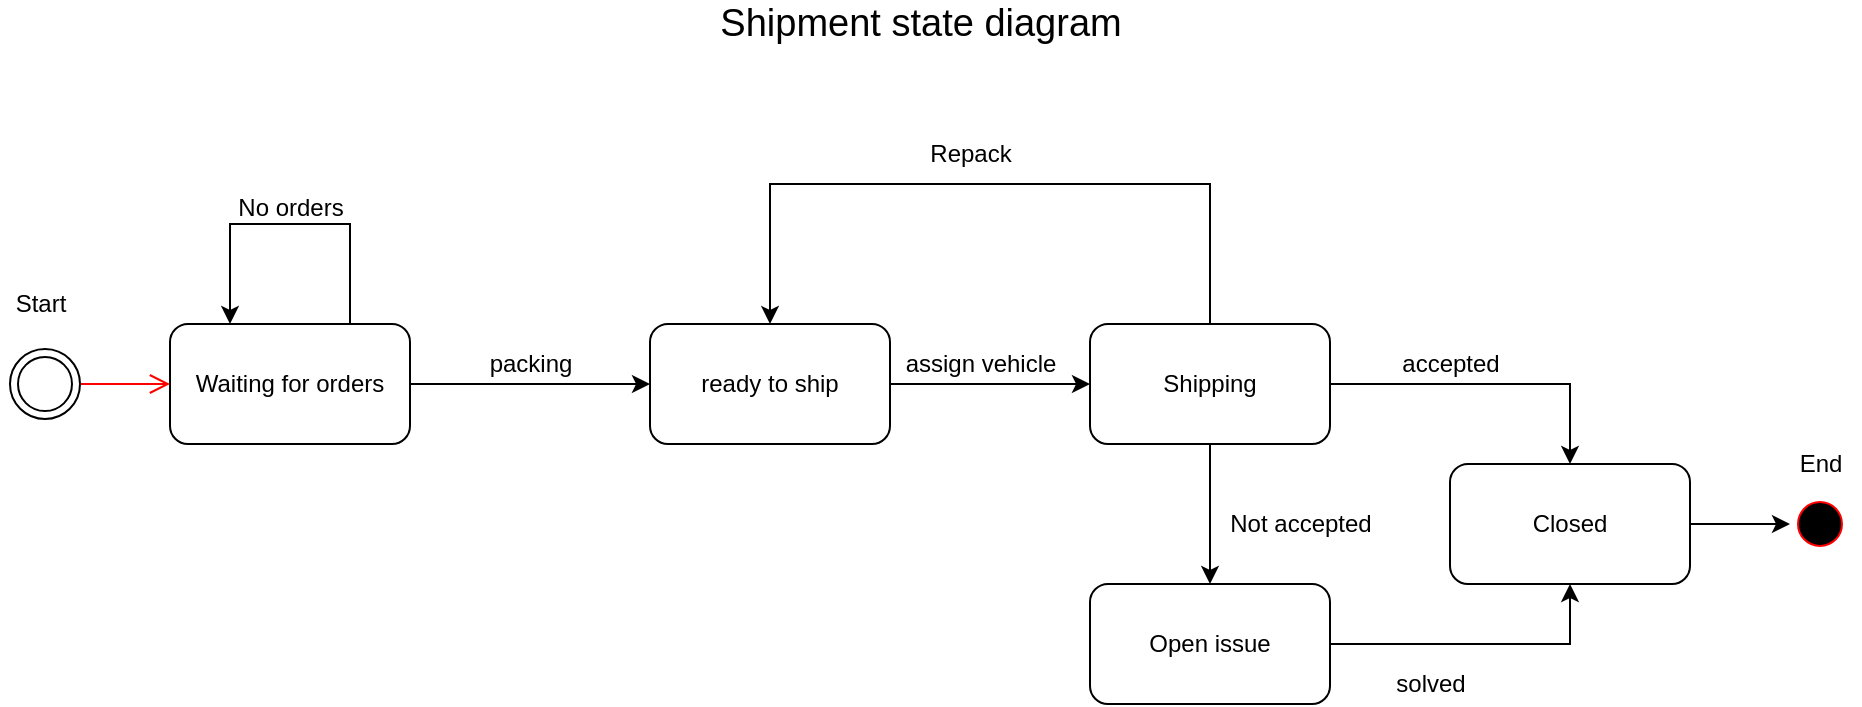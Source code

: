 <mxfile version="16.2.2" type="device" pages="2"><diagram id="r1tqpRAMO1MWTwsfx_75" name="Page-1"><mxGraphModel dx="1422" dy="856" grid="1" gridSize="10" guides="1" tooltips="1" connect="1" arrows="1" fold="1" page="1" pageScale="1" pageWidth="1169" pageHeight="827" math="0" shadow="0"><root><mxCell id="0"/><mxCell id="1" parent="0"/><mxCell id="V92WkHvGeTTdjUgQlAae-4" value="" style="edgeStyle=orthogonalEdgeStyle;html=1;verticalAlign=bottom;endArrow=open;endSize=8;strokeColor=#ff0000;rounded=0;exitX=1;exitY=0.5;exitDx=0;exitDy=0;entryX=0;entryY=0.5;entryDx=0;entryDy=0;" edge="1" source="V92WkHvGeTTdjUgQlAae-40" parent="1" target="V92WkHvGeTTdjUgQlAae-6"><mxGeometry relative="1" as="geometry"><mxPoint x="165" y="264" as="targetPoint"/><mxPoint x="65" y="269" as="sourcePoint"/></mxGeometry></mxCell><mxCell id="V92WkHvGeTTdjUgQlAae-5" value="Start" style="text;html=1;align=center;verticalAlign=middle;resizable=0;points=[];autosize=1;strokeColor=none;fillColor=none;" vertex="1" parent="1"><mxGeometry x="80" y="220" width="40" height="20" as="geometry"/></mxCell><mxCell id="V92WkHvGeTTdjUgQlAae-6" value="Waiting for orders" style="rounded=1;whiteSpace=wrap;html=1;" vertex="1" parent="1"><mxGeometry x="165" y="240" width="120" height="60" as="geometry"/></mxCell><mxCell id="V92WkHvGeTTdjUgQlAae-15" style="edgeStyle=orthogonalEdgeStyle;rounded=0;orthogonalLoop=1;jettySize=auto;html=1;exitX=1;exitY=0.5;exitDx=0;exitDy=0;entryX=0;entryY=0.5;entryDx=0;entryDy=0;fontSize=12;" edge="1" parent="1" source="V92WkHvGeTTdjUgQlAae-7" target="V92WkHvGeTTdjUgQlAae-13"><mxGeometry relative="1" as="geometry"/></mxCell><mxCell id="V92WkHvGeTTdjUgQlAae-7" value="ready to ship" style="rounded=1;whiteSpace=wrap;html=1;" vertex="1" parent="1"><mxGeometry x="405" y="240" width="120" height="60" as="geometry"/></mxCell><mxCell id="V92WkHvGeTTdjUgQlAae-8" value="" style="endArrow=classic;html=1;rounded=0;exitX=1;exitY=0.5;exitDx=0;exitDy=0;entryX=0;entryY=0.5;entryDx=0;entryDy=0;" edge="1" parent="1" source="V92WkHvGeTTdjUgQlAae-6" target="V92WkHvGeTTdjUgQlAae-7"><mxGeometry width="50" height="50" relative="1" as="geometry"><mxPoint x="395" y="350" as="sourcePoint"/><mxPoint x="445" y="300" as="targetPoint"/></mxGeometry></mxCell><mxCell id="V92WkHvGeTTdjUgQlAae-9" value="packing" style="text;html=1;align=center;verticalAlign=middle;resizable=0;points=[];autosize=1;strokeColor=none;fillColor=none;" vertex="1" parent="1"><mxGeometry x="315" y="250" width="60" height="20" as="geometry"/></mxCell><mxCell id="V92WkHvGeTTdjUgQlAae-10" value="" style="endArrow=classic;html=1;rounded=0;exitX=0.75;exitY=0;exitDx=0;exitDy=0;entryX=0.25;entryY=0;entryDx=0;entryDy=0;" edge="1" parent="1" source="V92WkHvGeTTdjUgQlAae-6" target="V92WkHvGeTTdjUgQlAae-6"><mxGeometry width="50" height="50" relative="1" as="geometry"><mxPoint x="275" y="200" as="sourcePoint"/><mxPoint x="215" y="190" as="targetPoint"/><Array as="points"><mxPoint x="255" y="190"/><mxPoint x="245" y="190"/><mxPoint x="195" y="190"/></Array></mxGeometry></mxCell><mxCell id="V92WkHvGeTTdjUgQlAae-11" value="&lt;font style=&quot;font-size: 19px&quot;&gt;Shipment state diagram&lt;/font&gt;" style="text;html=1;align=center;verticalAlign=middle;resizable=0;points=[];autosize=1;strokeColor=none;fillColor=none;" vertex="1" parent="1"><mxGeometry x="430" y="80" width="220" height="20" as="geometry"/></mxCell><mxCell id="V92WkHvGeTTdjUgQlAae-12" value="&lt;font style=&quot;font-size: 12px&quot;&gt;No orders&lt;/font&gt;" style="text;html=1;align=center;verticalAlign=middle;resizable=0;points=[];autosize=1;strokeColor=none;fillColor=none;fontSize=19;" vertex="1" parent="1"><mxGeometry x="190" y="165" width="70" height="30" as="geometry"/></mxCell><mxCell id="V92WkHvGeTTdjUgQlAae-26" style="edgeStyle=orthogonalEdgeStyle;rounded=0;orthogonalLoop=1;jettySize=auto;html=1;exitX=1;exitY=0.5;exitDx=0;exitDy=0;entryX=0.5;entryY=0;entryDx=0;entryDy=0;fontSize=12;" edge="1" parent="1" source="V92WkHvGeTTdjUgQlAae-13" target="V92WkHvGeTTdjUgQlAae-47"><mxGeometry relative="1" as="geometry"><mxPoint x="835" y="270" as="targetPoint"/></mxGeometry></mxCell><mxCell id="V92WkHvGeTTdjUgQlAae-45" style="edgeStyle=orthogonalEdgeStyle;rounded=0;orthogonalLoop=1;jettySize=auto;html=1;exitX=0.5;exitY=1;exitDx=0;exitDy=0;entryX=0.5;entryY=0;entryDx=0;entryDy=0;fontSize=12;" edge="1" parent="1" source="V92WkHvGeTTdjUgQlAae-13" target="V92WkHvGeTTdjUgQlAae-39"><mxGeometry relative="1" as="geometry"/></mxCell><mxCell id="V92WkHvGeTTdjUgQlAae-13" value="Shipping" style="rounded=1;whiteSpace=wrap;html=1;" vertex="1" parent="1"><mxGeometry x="625" y="240" width="120" height="60" as="geometry"/></mxCell><mxCell id="V92WkHvGeTTdjUgQlAae-16" value="assign vehicle" style="text;html=1;align=center;verticalAlign=middle;resizable=0;points=[];autosize=1;strokeColor=none;fillColor=none;fontSize=12;" vertex="1" parent="1"><mxGeometry x="525" y="250" width="90" height="20" as="geometry"/></mxCell><mxCell id="V92WkHvGeTTdjUgQlAae-22" value="" style="endArrow=classic;html=1;rounded=0;fontSize=12;exitX=0.5;exitY=0;exitDx=0;exitDy=0;entryX=0.5;entryY=0;entryDx=0;entryDy=0;" edge="1" parent="1" source="V92WkHvGeTTdjUgQlAae-13" target="V92WkHvGeTTdjUgQlAae-7"><mxGeometry width="50" height="50" relative="1" as="geometry"><mxPoint x="655" y="190" as="sourcePoint"/><mxPoint x="705" y="140" as="targetPoint"/><Array as="points"><mxPoint x="685" y="170"/><mxPoint x="465" y="170"/></Array></mxGeometry></mxCell><mxCell id="V92WkHvGeTTdjUgQlAae-23" value="Repack" style="text;html=1;align=center;verticalAlign=middle;resizable=0;points=[];autosize=1;strokeColor=none;fillColor=none;fontSize=12;" vertex="1" parent="1"><mxGeometry x="535" y="145" width="60" height="20" as="geometry"/></mxCell><mxCell id="V92WkHvGeTTdjUgQlAae-32" value="accepted" style="text;html=1;align=center;verticalAlign=middle;resizable=0;points=[];autosize=1;strokeColor=none;fillColor=none;fontSize=12;" vertex="1" parent="1"><mxGeometry x="775" y="250" width="60" height="20" as="geometry"/></mxCell><mxCell id="V92WkHvGeTTdjUgQlAae-48" style="edgeStyle=orthogonalEdgeStyle;rounded=0;orthogonalLoop=1;jettySize=auto;html=1;exitX=1;exitY=0.5;exitDx=0;exitDy=0;entryX=0.5;entryY=1;entryDx=0;entryDy=0;fontSize=12;" edge="1" parent="1" source="V92WkHvGeTTdjUgQlAae-39" target="V92WkHvGeTTdjUgQlAae-47"><mxGeometry relative="1" as="geometry"/></mxCell><mxCell id="V92WkHvGeTTdjUgQlAae-39" value="Open issue" style="rounded=1;whiteSpace=wrap;html=1;" vertex="1" parent="1"><mxGeometry x="625" y="370" width="120" height="60" as="geometry"/></mxCell><mxCell id="V92WkHvGeTTdjUgQlAae-40" value="" style="ellipse;shape=doubleEllipse;html=1;dashed=0;whitespace=wrap;aspect=fixed;fontSize=12;" vertex="1" parent="1"><mxGeometry x="85" y="252.5" width="35" height="35" as="geometry"/></mxCell><mxCell id="V92WkHvGeTTdjUgQlAae-46" value="Not accepted" style="text;html=1;align=center;verticalAlign=middle;resizable=0;points=[];autosize=1;strokeColor=none;fillColor=none;fontSize=12;" vertex="1" parent="1"><mxGeometry x="685" y="330" width="90" height="20" as="geometry"/></mxCell><mxCell id="V92WkHvGeTTdjUgQlAae-51" style="edgeStyle=orthogonalEdgeStyle;rounded=0;orthogonalLoop=1;jettySize=auto;html=1;exitX=1;exitY=0.5;exitDx=0;exitDy=0;fontSize=12;entryX=0;entryY=0.5;entryDx=0;entryDy=0;" edge="1" parent="1" source="V92WkHvGeTTdjUgQlAae-47" target="V92WkHvGeTTdjUgQlAae-54"><mxGeometry relative="1" as="geometry"><mxPoint x="985" y="340" as="targetPoint"/></mxGeometry></mxCell><mxCell id="V92WkHvGeTTdjUgQlAae-47" value="Closed" style="rounded=1;whiteSpace=wrap;html=1;" vertex="1" parent="1"><mxGeometry x="805" y="310" width="120" height="60" as="geometry"/></mxCell><mxCell id="V92WkHvGeTTdjUgQlAae-49" value="solved" style="text;html=1;align=center;verticalAlign=middle;resizable=0;points=[];autosize=1;strokeColor=none;fillColor=none;fontSize=12;" vertex="1" parent="1"><mxGeometry x="770" y="410" width="50" height="20" as="geometry"/></mxCell><mxCell id="V92WkHvGeTTdjUgQlAae-54" value="" style="ellipse;html=1;shape=startState;fillColor=#000000;strokeColor=#ff0000;fontSize=12;" vertex="1" parent="1"><mxGeometry x="975" y="325" width="30" height="30" as="geometry"/></mxCell><mxCell id="V92WkHvGeTTdjUgQlAae-56" value="End" style="text;html=1;align=center;verticalAlign=middle;resizable=0;points=[];autosize=1;strokeColor=none;fillColor=none;fontSize=12;" vertex="1" parent="1"><mxGeometry x="970" y="300" width="40" height="20" as="geometry"/></mxCell></root></mxGraphModel></diagram><diagram id="muVwOD0z9LsCU2v4Uuq_" name="Page-2"><mxGraphModel dx="2406" dy="1571" grid="1" gridSize="10" guides="1" tooltips="1" connect="1" arrows="1" fold="1" page="1" pageScale="1" pageWidth="1169" pageHeight="827" math="0" shadow="0"><root><mxCell id="IEsAm7z50zvKTN4XPtXt-0"/><mxCell id="IEsAm7z50zvKTN4XPtXt-1" parent="IEsAm7z50zvKTN4XPtXt-0"/><mxCell id="f3upLJKO1yC6MNxv4q18-65" value="" style="group;rotation=-45;" vertex="1" connectable="0" parent="IEsAm7z50zvKTN4XPtXt-1"><mxGeometry x="770" y="210" width="14" height="170" as="geometry"/></mxCell><mxCell id="f3upLJKO1yC6MNxv4q18-66" value="" style="endArrow=none;html=1;rounded=0;fontSize=12;entryX=0.5;entryY=1;entryDx=0;entryDy=0;" edge="1" parent="f3upLJKO1yC6MNxv4q18-65"><mxGeometry width="50" height="50" relative="1" as="geometry"><mxPoint x="66" y="149" as="sourcePoint"/><mxPoint x="-56" y="27" as="targetPoint"/></mxGeometry></mxCell><mxCell id="f3upLJKO1yC6MNxv4q18-67" value="" style="endArrow=none;html=1;rounded=0;fontSize=12;entryX=0.5;entryY=1;entryDx=0;entryDy=0;" edge="1" parent="f3upLJKO1yC6MNxv4q18-65"><mxGeometry width="50" height="50" relative="1" as="geometry"><mxPoint x="62" y="152" as="sourcePoint"/><mxPoint x="-56" y="32" as="targetPoint"/></mxGeometry></mxCell><mxCell id="f3upLJKO1yC6MNxv4q18-62" value="" style="group;rotation=0;" vertex="1" connectable="0" parent="IEsAm7z50zvKTN4XPtXt-1"><mxGeometry x="723.25" y="120" width="14" height="60" as="geometry"/></mxCell><mxCell id="f3upLJKO1yC6MNxv4q18-63" value="" style="endArrow=none;html=1;rounded=0;fontSize=12;entryX=0.5;entryY=1;entryDx=0;entryDy=0;" edge="1" parent="f3upLJKO1yC6MNxv4q18-62"><mxGeometry width="50" height="50" relative="1" as="geometry"><mxPoint x="3" y="60.613" as="sourcePoint"/><mxPoint x="3" as="targetPoint"/></mxGeometry></mxCell><mxCell id="f3upLJKO1yC6MNxv4q18-64" value="" style="endArrow=none;html=1;rounded=0;fontSize=12;entryX=0.5;entryY=1;entryDx=0;entryDy=0;" edge="1" parent="f3upLJKO1yC6MNxv4q18-62"><mxGeometry width="50" height="50" relative="1" as="geometry"><mxPoint x="-1" y="60.613" as="sourcePoint"/><mxPoint x="-1" y="1.276" as="targetPoint"/></mxGeometry></mxCell><mxCell id="X1gQT0-AiZ5lJVUII1Sv-41" value="" style="rhombus;whiteSpace=wrap;html=1;align=left;fontSize=12;fillColor=#FFFFFF;" vertex="1" parent="IEsAm7z50zvKTN4XPtXt-1"><mxGeometry x="610" y="334" width="112.5" height="100" as="geometry"/></mxCell><mxCell id="X1gQT0-AiZ5lJVUII1Sv-42" value="Stores" style="text;html=1;align=center;verticalAlign=middle;resizable=0;points=[];autosize=1;strokeColor=none;fillColor=none;fontSize=12;" vertex="1" parent="IEsAm7z50zvKTN4XPtXt-1"><mxGeometry x="640" y="374" width="50" height="20" as="geometry"/></mxCell><mxCell id="X1gQT0-AiZ5lJVUII1Sv-43" value="Shipment" style="rounded=0;whiteSpace=wrap;html=1;fontSize=12;fillColor=#FFFFFF;" vertex="1" parent="IEsAm7z50zvKTN4XPtXt-1"><mxGeometry x="800" y="354" width="120" height="60" as="geometry"/></mxCell><mxCell id="X1gQT0-AiZ5lJVUII1Sv-45" value="" style="endArrow=none;html=1;rounded=0;fontSize=12;entryX=0;entryY=0.5;entryDx=0;entryDy=0;exitX=1;exitY=0.5;exitDx=0;exitDy=0;" edge="1" parent="IEsAm7z50zvKTN4XPtXt-1" source="X1gQT0-AiZ5lJVUII1Sv-41" target="X1gQT0-AiZ5lJVUII1Sv-43"><mxGeometry width="50" height="50" relative="1" as="geometry"><mxPoint x="750" y="510" as="sourcePoint"/><mxPoint x="800" y="460" as="targetPoint"/></mxGeometry></mxCell><mxCell id="X1gQT0-AiZ5lJVUII1Sv-47" value="M" style="text;html=1;align=center;verticalAlign=middle;resizable=0;points=[];autosize=1;strokeColor=none;fillColor=none;fontSize=12;" vertex="1" parent="IEsAm7z50zvKTN4XPtXt-1"><mxGeometry x="765" y="360" width="30" height="20" as="geometry"/></mxCell><mxCell id="X1gQT0-AiZ5lJVUII1Sv-48" value="category" style="ellipse;whiteSpace=wrap;html=1;fontSize=12;fillColor=#FFFFFF;" vertex="1" parent="IEsAm7z50zvKTN4XPtXt-1"><mxGeometry x="1040" y="250" width="90" height="40" as="geometry"/></mxCell><mxCell id="X1gQT0-AiZ5lJVUII1Sv-49" value="" style="endArrow=none;html=1;rounded=0;fontSize=12;entryX=0.5;entryY=1;entryDx=0;entryDy=0;exitX=0.95;exitY=0.017;exitDx=0;exitDy=0;exitPerimeter=0;" edge="1" parent="IEsAm7z50zvKTN4XPtXt-1" source="X1gQT0-AiZ5lJVUII1Sv-43" target="X1gQT0-AiZ5lJVUII1Sv-48"><mxGeometry width="50" height="50" relative="1" as="geometry"><mxPoint x="980" y="323" as="sourcePoint"/><mxPoint x="1098.75" y="337" as="targetPoint"/></mxGeometry></mxCell><mxCell id="X1gQT0-AiZ5lJVUII1Sv-50" value="description" style="ellipse;whiteSpace=wrap;html=1;fontSize=12;fillColor=#FFFFFF;" vertex="1" parent="IEsAm7z50zvKTN4XPtXt-1"><mxGeometry x="1020" y="334" width="90" height="40" as="geometry"/></mxCell><mxCell id="X1gQT0-AiZ5lJVUII1Sv-51" value="shelf_index" style="ellipse;whiteSpace=wrap;html=1;fontSize=12;fillColor=#FFFFFF;" vertex="1" parent="IEsAm7z50zvKTN4XPtXt-1"><mxGeometry x="1090" y="380" width="90" height="40" as="geometry"/></mxCell><mxCell id="X1gQT0-AiZ5lJVUII1Sv-52" value="name" style="ellipse;whiteSpace=wrap;html=1;fontSize=12;fillColor=#FFFFFF;" vertex="1" parent="IEsAm7z50zvKTN4XPtXt-1"><mxGeometry x="1120" y="434" width="90" height="40" as="geometry"/></mxCell><mxCell id="X1gQT0-AiZ5lJVUII1Sv-53" value="shipper_vehcile_id" style="ellipse;whiteSpace=wrap;html=1;fontSize=12;fillColor=#FFFFFF;" vertex="1" parent="IEsAm7z50zvKTN4XPtXt-1"><mxGeometry x="990" y="480" width="110" height="40" as="geometry"/></mxCell><mxCell id="X1gQT0-AiZ5lJVUII1Sv-54" value="&lt;u&gt;ID&lt;/u&gt;" style="ellipse;whiteSpace=wrap;html=1;fontSize=12;fillColor=#FFFFFF;" vertex="1" parent="IEsAm7z50zvKTN4XPtXt-1"><mxGeometry x="870" y="480" width="90" height="40" as="geometry"/></mxCell><mxCell id="X1gQT0-AiZ5lJVUII1Sv-57" value="" style="endArrow=none;html=1;rounded=0;fontSize=12;entryX=0;entryY=0.5;entryDx=0;entryDy=0;exitX=1;exitY=0;exitDx=0;exitDy=0;" edge="1" parent="IEsAm7z50zvKTN4XPtXt-1" source="X1gQT0-AiZ5lJVUII1Sv-43" target="X1gQT0-AiZ5lJVUII1Sv-50"><mxGeometry width="50" height="50" relative="1" as="geometry"><mxPoint x="924" y="365.02" as="sourcePoint"/><mxPoint x="995" y="281" as="targetPoint"/></mxGeometry></mxCell><mxCell id="X1gQT0-AiZ5lJVUII1Sv-58" value="" style="endArrow=none;html=1;rounded=0;fontSize=12;entryX=0;entryY=0.5;entryDx=0;entryDy=0;exitX=1;exitY=0.25;exitDx=0;exitDy=0;" edge="1" parent="IEsAm7z50zvKTN4XPtXt-1" source="X1gQT0-AiZ5lJVUII1Sv-43" target="X1gQT0-AiZ5lJVUII1Sv-51"><mxGeometry width="50" height="50" relative="1" as="geometry"><mxPoint x="930" y="364" as="sourcePoint"/><mxPoint x="1000" y="310" as="targetPoint"/></mxGeometry></mxCell><mxCell id="X1gQT0-AiZ5lJVUII1Sv-59" value="" style="endArrow=none;html=1;rounded=0;fontSize=12;entryX=0;entryY=0.5;entryDx=0;entryDy=0;exitX=1;exitY=0.25;exitDx=0;exitDy=0;" edge="1" parent="IEsAm7z50zvKTN4XPtXt-1" source="X1gQT0-AiZ5lJVUII1Sv-43" target="X1gQT0-AiZ5lJVUII1Sv-52"><mxGeometry width="50" height="50" relative="1" as="geometry"><mxPoint x="930" y="379" as="sourcePoint"/><mxPoint x="1000" y="370" as="targetPoint"/></mxGeometry></mxCell><mxCell id="X1gQT0-AiZ5lJVUII1Sv-62" value="" style="endArrow=none;html=1;rounded=0;fontSize=12;entryX=0.5;entryY=0;entryDx=0;entryDy=0;exitX=1;exitY=1;exitDx=0;exitDy=0;" edge="1" parent="IEsAm7z50zvKTN4XPtXt-1" source="X1gQT0-AiZ5lJVUII1Sv-43" target="X1gQT0-AiZ5lJVUII1Sv-53"><mxGeometry width="50" height="50" relative="1" as="geometry"><mxPoint x="930" y="424" as="sourcePoint"/><mxPoint x="980" y="470" as="targetPoint"/></mxGeometry></mxCell><mxCell id="f3upLJKO1yC6MNxv4q18-0" value="Status" style="ellipse;whiteSpace=wrap;html=1;fontSize=12;fillColor=#FFFFFF;" vertex="1" parent="IEsAm7z50zvKTN4XPtXt-1"><mxGeometry x="940" y="260" width="90" height="40" as="geometry"/></mxCell><mxCell id="f3upLJKO1yC6MNxv4q18-1" value="" style="endArrow=none;html=1;rounded=0;fontSize=12;exitX=0.75;exitY=0;exitDx=0;exitDy=0;entryX=0.5;entryY=1;entryDx=0;entryDy=0;" edge="1" parent="IEsAm7z50zvKTN4XPtXt-1" source="X1gQT0-AiZ5lJVUII1Sv-43" target="f3upLJKO1yC6MNxv4q18-0"><mxGeometry width="50" height="50" relative="1" as="geometry"><mxPoint x="790" y="290" as="sourcePoint"/><mxPoint x="840" y="240" as="targetPoint"/></mxGeometry></mxCell><mxCell id="f3upLJKO1yC6MNxv4q18-9" value="" style="endArrow=none;html=1;rounded=0;fontSize=12;entryX=0.5;entryY=0;entryDx=0;entryDy=0;exitX=0.75;exitY=1;exitDx=0;exitDy=0;" edge="1" parent="IEsAm7z50zvKTN4XPtXt-1" source="X1gQT0-AiZ5lJVUII1Sv-43" target="X1gQT0-AiZ5lJVUII1Sv-54"><mxGeometry width="50" height="50" relative="1" as="geometry"><mxPoint x="900" y="424" as="sourcePoint"/><mxPoint x="1020" y="540" as="targetPoint"/></mxGeometry></mxCell><mxCell id="f3upLJKO1yC6MNxv4q18-45" value="" style="rhombus;whiteSpace=wrap;html=1;align=left;fontSize=12;fillColor=#FFFFFF;" vertex="1" parent="IEsAm7z50zvKTN4XPtXt-1"><mxGeometry x="668.75" y="170" width="112.5" height="100" as="geometry"/></mxCell><mxCell id="f3upLJKO1yC6MNxv4q18-48" value="" style="group" vertex="1" connectable="0" parent="IEsAm7z50zvKTN4XPtXt-1"><mxGeometry x="530" y="-60" width="360" height="180" as="geometry"/></mxCell><mxCell id="f3upLJKO1yC6MNxv4q18-20" value="Shipping Data" style="rounded=0;whiteSpace=wrap;html=1;fontSize=12;fillColor=#FFFFFF;" vertex="1" parent="f3upLJKO1yC6MNxv4q18-48"><mxGeometry x="135" y="120" width="120" height="60" as="geometry"/></mxCell><mxCell id="f3upLJKO1yC6MNxv4q18-21" value="shipped_from" style="ellipse;whiteSpace=wrap;html=1;fontSize=12;fillColor=#FFFFFF;" vertex="1" parent="f3upLJKO1yC6MNxv4q18-48"><mxGeometry x="155" width="90" height="40" as="geometry"/></mxCell><mxCell id="f3upLJKO1yC6MNxv4q18-22" value="" style="endArrow=none;html=1;rounded=0;fontSize=12;entryX=0.5;entryY=0;entryDx=0;entryDy=0;exitX=0.5;exitY=1;exitDx=0;exitDy=0;" edge="1" source="f3upLJKO1yC6MNxv4q18-21" parent="f3upLJKO1yC6MNxv4q18-48" target="f3upLJKO1yC6MNxv4q18-20"><mxGeometry width="50" height="50" relative="1" as="geometry"><mxPoint x="245" y="167" as="sourcePoint"/><mxPoint x="205" y="97" as="targetPoint"/></mxGeometry></mxCell><mxCell id="f3upLJKO1yC6MNxv4q18-26" value="shipped_to" style="ellipse;whiteSpace=wrap;html=1;fontSize=12;fillColor=#FFFFFF;" vertex="1" parent="f3upLJKO1yC6MNxv4q18-48"><mxGeometry x="270" y="10" width="90" height="40" as="geometry"/></mxCell><mxCell id="f3upLJKO1yC6MNxv4q18-27" value="" style="endArrow=none;html=1;rounded=0;fontSize=12;entryX=0.5;entryY=0;entryDx=0;entryDy=0;exitX=0.5;exitY=1;exitDx=0;exitDy=0;" edge="1" parent="f3upLJKO1yC6MNxv4q18-48" source="f3upLJKO1yC6MNxv4q18-26" target="f3upLJKO1yC6MNxv4q18-20"><mxGeometry width="50" height="50" relative="1" as="geometry"><mxPoint x="210" y="50" as="sourcePoint"/><mxPoint x="205" y="130" as="targetPoint"/></mxGeometry></mxCell><mxCell id="f3upLJKO1yC6MNxv4q18-28" value="expected_shipping_date" style="ellipse;whiteSpace=wrap;html=1;fontSize=12;fillColor=#FFFFFF;" vertex="1" parent="f3upLJKO1yC6MNxv4q18-48"><mxGeometry y="20" width="140" height="40" as="geometry"/></mxCell><mxCell id="f3upLJKO1yC6MNxv4q18-30" value="" style="endArrow=none;html=1;rounded=0;fontSize=12;exitX=0.5;exitY=1;exitDx=0;exitDy=0;entryX=0.5;entryY=0;entryDx=0;entryDy=0;" edge="1" parent="f3upLJKO1yC6MNxv4q18-48" source="f3upLJKO1yC6MNxv4q18-28" target="f3upLJKO1yC6MNxv4q18-20"><mxGeometry width="50" height="50" relative="1" as="geometry"><mxPoint x="210" y="50" as="sourcePoint"/><mxPoint x="190" y="120" as="targetPoint"/></mxGeometry></mxCell><mxCell id="f3upLJKO1yC6MNxv4q18-50" value="" style="group" vertex="1" connectable="0" parent="IEsAm7z50zvKTN4XPtXt-1"><mxGeometry x="-50" y="10" width="460" height="460" as="geometry"/></mxCell><mxCell id="X1gQT0-AiZ5lJVUII1Sv-1" value="Warehouse" style="rounded=0;whiteSpace=wrap;html=1;fontSize=12;fillColor=#FFFFFF;" vertex="1" parent="f3upLJKO1yC6MNxv4q18-50"><mxGeometry x="205" y="80" width="120" height="60" as="geometry"/></mxCell><mxCell id="X1gQT0-AiZ5lJVUII1Sv-3" value="&lt;u&gt;ID&lt;/u&gt;" style="ellipse;whiteSpace=wrap;html=1;fontSize=12;fillColor=#FFFFFF;" vertex="1" parent="f3upLJKO1yC6MNxv4q18-50"><mxGeometry x="70" y="20" width="90" height="40" as="geometry"/></mxCell><mxCell id="X1gQT0-AiZ5lJVUII1Sv-4" value="name" style="ellipse;whiteSpace=wrap;html=1;fontSize=12;fillColor=#FFFFFF;" vertex="1" parent="f3upLJKO1yC6MNxv4q18-50"><mxGeometry x="220" width="90" height="40" as="geometry"/></mxCell><mxCell id="X1gQT0-AiZ5lJVUII1Sv-5" value="location" style="ellipse;whiteSpace=wrap;html=1;fontSize=12;fillColor=#FFFFFF;" vertex="1" parent="f3upLJKO1yC6MNxv4q18-50"><mxGeometry x="370" y="20" width="90" height="40" as="geometry"/></mxCell><mxCell id="X1gQT0-AiZ5lJVUII1Sv-6" value="" style="endArrow=none;html=1;rounded=0;fontSize=12;entryX=0;entryY=0;entryDx=0;entryDy=0;exitX=0.5;exitY=1;exitDx=0;exitDy=0;" edge="1" parent="f3upLJKO1yC6MNxv4q18-50" source="X1gQT0-AiZ5lJVUII1Sv-3" target="X1gQT0-AiZ5lJVUII1Sv-1"><mxGeometry width="50" height="50" relative="1" as="geometry"><mxPoint y="150" as="sourcePoint"/><mxPoint x="50" y="100" as="targetPoint"/></mxGeometry></mxCell><mxCell id="X1gQT0-AiZ5lJVUII1Sv-7" value="" style="endArrow=none;html=1;rounded=0;fontSize=12;entryX=0.5;entryY=0;entryDx=0;entryDy=0;exitX=0.5;exitY=1;exitDx=0;exitDy=0;" edge="1" parent="f3upLJKO1yC6MNxv4q18-50" source="X1gQT0-AiZ5lJVUII1Sv-4" target="X1gQT0-AiZ5lJVUII1Sv-1"><mxGeometry width="50" height="50" relative="1" as="geometry"><mxPoint x="240" y="50" as="sourcePoint"/><mxPoint x="215" y="90" as="targetPoint"/></mxGeometry></mxCell><mxCell id="X1gQT0-AiZ5lJVUII1Sv-8" value="" style="endArrow=none;html=1;rounded=0;fontSize=12;entryX=1;entryY=0;entryDx=0;entryDy=0;exitX=0.5;exitY=1;exitDx=0;exitDy=0;" edge="1" parent="f3upLJKO1yC6MNxv4q18-50" source="X1gQT0-AiZ5lJVUII1Sv-5" target="X1gQT0-AiZ5lJVUII1Sv-1"><mxGeometry width="50" height="50" relative="1" as="geometry"><mxPoint x="275" y="50" as="sourcePoint"/><mxPoint x="275" y="90" as="targetPoint"/></mxGeometry></mxCell><mxCell id="X1gQT0-AiZ5lJVUII1Sv-10" value="" style="rhombus;whiteSpace=wrap;html=1;align=left;fontSize=12;fillColor=#FFFFFF;" vertex="1" parent="f3upLJKO1yC6MNxv4q18-50"><mxGeometry x="208.75" y="191" width="112.5" height="100" as="geometry"/></mxCell><mxCell id="X1gQT0-AiZ5lJVUII1Sv-12" value="Has" style="text;html=1;align=center;verticalAlign=middle;resizable=0;points=[];autosize=1;strokeColor=none;fillColor=none;fontSize=12;" vertex="1" parent="f3upLJKO1yC6MNxv4q18-50"><mxGeometry x="248.75" y="230" width="40" height="20" as="geometry"/></mxCell><mxCell id="X1gQT0-AiZ5lJVUII1Sv-20" value="" style="group" vertex="1" connectable="0" parent="f3upLJKO1yC6MNxv4q18-50"><mxGeometry x="262" y="141" height="50" as="geometry"/></mxCell><mxCell id="X1gQT0-AiZ5lJVUII1Sv-19" value="" style="endArrow=none;html=1;rounded=0;fontSize=12;exitX=0.5;exitY=0;exitDx=0;exitDy=0;entryX=0.5;entryY=1;entryDx=0;entryDy=0;" edge="1" parent="X1gQT0-AiZ5lJVUII1Sv-20"><mxGeometry width="50" height="50" relative="1" as="geometry"><mxPoint y="50" as="sourcePoint"/><mxPoint as="targetPoint"/></mxGeometry></mxCell><mxCell id="X1gQT0-AiZ5lJVUII1Sv-27" value="" style="group;rotation=0;" vertex="1" connectable="0" parent="f3upLJKO1yC6MNxv4q18-50"><mxGeometry x="262" y="290" width="14" height="60" as="geometry"/></mxCell><mxCell id="X1gQT0-AiZ5lJVUII1Sv-25" value="" style="endArrow=none;html=1;rounded=0;fontSize=12;entryX=0.5;entryY=1;entryDx=0;entryDy=0;" edge="1" parent="X1gQT0-AiZ5lJVUII1Sv-27"><mxGeometry width="50" height="50" relative="1" as="geometry"><mxPoint x="3" y="60.613" as="sourcePoint"/><mxPoint x="3" as="targetPoint"/></mxGeometry></mxCell><mxCell id="X1gQT0-AiZ5lJVUII1Sv-26" value="" style="endArrow=none;html=1;rounded=0;fontSize=12;entryX=0.5;entryY=1;entryDx=0;entryDy=0;" edge="1" parent="X1gQT0-AiZ5lJVUII1Sv-27"><mxGeometry width="50" height="50" relative="1" as="geometry"><mxPoint x="-1" y="60.613" as="sourcePoint"/><mxPoint x="-1" y="1.276" as="targetPoint"/></mxGeometry></mxCell><mxCell id="X1gQT0-AiZ5lJVUII1Sv-2" value="Partition" style="rounded=0;whiteSpace=wrap;html=1;fontSize=12;fillColor=#FFFFFF;" vertex="1" parent="f3upLJKO1yC6MNxv4q18-50"><mxGeometry x="208.75" y="344" width="120" height="60" as="geometry"/></mxCell><mxCell id="X1gQT0-AiZ5lJVUII1Sv-28" value="&lt;u&gt;ID&lt;/u&gt;" style="ellipse;whiteSpace=wrap;html=1;fontSize=12;fillColor=#FFFFFF;" vertex="1" parent="f3upLJKO1yC6MNxv4q18-50"><mxGeometry y="420" width="90" height="40" as="geometry"/></mxCell><mxCell id="X1gQT0-AiZ5lJVUII1Sv-29" value="Category" style="ellipse;whiteSpace=wrap;html=1;fontSize=12;fillColor=#FFFFFF;" vertex="1" parent="f3upLJKO1yC6MNxv4q18-50"><mxGeometry y="364" width="90" height="40" as="geometry"/></mxCell><mxCell id="X1gQT0-AiZ5lJVUII1Sv-30" value="shortname" style="ellipse;whiteSpace=wrap;html=1;fontSize=12;fillColor=#FFFFFF;" vertex="1" parent="f3upLJKO1yC6MNxv4q18-50"><mxGeometry y="310" width="90" height="40" as="geometry"/></mxCell><mxCell id="X1gQT0-AiZ5lJVUII1Sv-31" value="" style="endArrow=none;html=1;rounded=0;fontSize=12;entryX=0;entryY=0;entryDx=0;entryDy=0;exitX=1;exitY=0.5;exitDx=0;exitDy=0;" edge="1" parent="f3upLJKO1yC6MNxv4q18-50" source="X1gQT0-AiZ5lJVUII1Sv-30" target="X1gQT0-AiZ5lJVUII1Sv-2"><mxGeometry width="50" height="50" relative="1" as="geometry"><mxPoint x="90" y="350" as="sourcePoint"/><mxPoint x="180" y="370" as="targetPoint"/></mxGeometry></mxCell><mxCell id="X1gQT0-AiZ5lJVUII1Sv-32" value="" style="endArrow=none;html=1;rounded=0;fontSize=12;exitX=1;exitY=0.5;exitDx=0;exitDy=0;entryX=0;entryY=0.5;entryDx=0;entryDy=0;" edge="1" parent="f3upLJKO1yC6MNxv4q18-50" source="X1gQT0-AiZ5lJVUII1Sv-29" target="X1gQT0-AiZ5lJVUII1Sv-2"><mxGeometry width="50" height="50" relative="1" as="geometry"><mxPoint x="100" y="340" as="sourcePoint"/><mxPoint x="210" y="370" as="targetPoint"/></mxGeometry></mxCell><mxCell id="X1gQT0-AiZ5lJVUII1Sv-33" value="" style="endArrow=none;html=1;rounded=0;fontSize=12;exitX=1;exitY=0.5;exitDx=0;exitDy=0;entryX=0;entryY=1;entryDx=0;entryDy=0;" edge="1" parent="f3upLJKO1yC6MNxv4q18-50" source="X1gQT0-AiZ5lJVUII1Sv-28" target="X1gQT0-AiZ5lJVUII1Sv-2"><mxGeometry width="50" height="50" relative="1" as="geometry"><mxPoint x="100" y="394" as="sourcePoint"/><mxPoint x="210" y="470" as="targetPoint"/></mxGeometry></mxCell><mxCell id="X1gQT0-AiZ5lJVUII1Sv-34" value="1" style="text;html=1;align=center;verticalAlign=middle;resizable=0;points=[];autosize=1;strokeColor=none;fillColor=none;fontSize=12;" vertex="1" parent="f3upLJKO1yC6MNxv4q18-50"><mxGeometry x="270" y="140" width="20" height="20" as="geometry"/></mxCell><mxCell id="X1gQT0-AiZ5lJVUII1Sv-35" value="N" style="text;html=1;align=center;verticalAlign=middle;resizable=0;points=[];autosize=1;strokeColor=none;fillColor=none;fontSize=12;" vertex="1" parent="f3upLJKO1yC6MNxv4q18-50"><mxGeometry x="268.75" y="324" width="20" height="20" as="geometry"/></mxCell><mxCell id="X1gQT0-AiZ5lJVUII1Sv-40" value="" style="endArrow=none;html=1;rounded=0;fontSize=12;exitX=1;exitY=0.5;exitDx=0;exitDy=0;entryX=0;entryY=0.5;entryDx=0;entryDy=0;" edge="1" parent="f3upLJKO1yC6MNxv4q18-50" source="X1gQT0-AiZ5lJVUII1Sv-2" target="X1gQT0-AiZ5lJVUII1Sv-41"><mxGeometry width="50" height="50" relative="1" as="geometry"><mxPoint x="390" y="390" as="sourcePoint"/><mxPoint x="460" y="374" as="targetPoint"/></mxGeometry></mxCell><mxCell id="X1gQT0-AiZ5lJVUII1Sv-46" value="N" style="text;html=1;align=center;verticalAlign=middle;resizable=0;points=[];autosize=1;strokeColor=none;fillColor=none;fontSize=12;" vertex="1" parent="f3upLJKO1yC6MNxv4q18-50"><mxGeometry x="330" y="350" width="20" height="20" as="geometry"/></mxCell><mxCell id="X1gQT0-AiZ5lJVUII1Sv-13" value="" style="endArrow=none;html=1;rounded=0;fontSize=12;exitX=0.5;exitY=0;exitDx=0;exitDy=0;entryX=0.5;entryY=1;entryDx=0;entryDy=0;" edge="1" parent="f3upLJKO1yC6MNxv4q18-50" source="X1gQT0-AiZ5lJVUII1Sv-10" target="X1gQT0-AiZ5lJVUII1Sv-1"><mxGeometry width="50" height="50" relative="1" as="geometry"><mxPoint x="220" y="230" as="sourcePoint"/><mxPoint x="270" y="180" as="targetPoint"/></mxGeometry></mxCell><mxCell id="f3upLJKO1yC6MNxv4q18-51" value="Contains" style="text;html=1;align=center;verticalAlign=middle;resizable=0;points=[];autosize=1;strokeColor=none;fillColor=none;fontSize=12;" vertex="1" parent="IEsAm7z50zvKTN4XPtXt-1"><mxGeometry x="695" y="210" width="60" height="20" as="geometry"/></mxCell><mxCell id="f3upLJKO1yC6MNxv4q18-36" value="" style="endArrow=none;html=1;rounded=0;fontSize=12;exitX=1;exitY=0.5;exitDx=0;exitDy=0;entryX=0;entryY=0.5;entryDx=0;entryDy=0;" edge="1" target="f3upLJKO1yC6MNxv4q18-37" parent="IEsAm7z50zvKTN4XPtXt-1" source="f3upLJKO1yC6MNxv4q18-45"><mxGeometry width="50" height="50" relative="1" as="geometry"><mxPoint x="1270" y="-86" as="sourcePoint"/><mxPoint x="1130" y="-260" as="targetPoint"/></mxGeometry></mxCell><mxCell id="f3upLJKO1yC6MNxv4q18-34" value="time" style="ellipse;whiteSpace=wrap;html=1;fontSize=12;fillColor=#FFFFFF;" vertex="1" parent="IEsAm7z50zvKTN4XPtXt-1"><mxGeometry x="920" y="160" width="90" height="40" as="geometry"/></mxCell><mxCell id="f3upLJKO1yC6MNxv4q18-35" value="date" style="ellipse;whiteSpace=wrap;html=1;fontSize=12;fillColor=#FFFFFF;" vertex="1" parent="IEsAm7z50zvKTN4XPtXt-1"><mxGeometry x="840" y="120" width="90" height="40" as="geometry"/></mxCell><mxCell id="f3upLJKO1yC6MNxv4q18-37" value="created_time" style="ellipse;whiteSpace=wrap;html=1;fontSize=12;fillColor=#FFFFFF;" vertex="1" parent="IEsAm7z50zvKTN4XPtXt-1"><mxGeometry x="810" y="200" width="90" height="40" as="geometry"/></mxCell><mxCell id="f3upLJKO1yC6MNxv4q18-32" value="" style="endArrow=none;html=1;rounded=0;fontSize=12;exitX=1;exitY=0;exitDx=0;exitDy=0;entryX=0;entryY=1;entryDx=0;entryDy=0;" edge="1" source="f3upLJKO1yC6MNxv4q18-37" target="f3upLJKO1yC6MNxv4q18-34" parent="IEsAm7z50zvKTN4XPtXt-1"><mxGeometry width="50" height="50" relative="1" as="geometry"><mxPoint x="865" y="210" as="sourcePoint"/><mxPoint x="875" y="170" as="targetPoint"/></mxGeometry></mxCell><mxCell id="f3upLJKO1yC6MNxv4q18-33" value="" style="endArrow=none;html=1;rounded=0;fontSize=12;exitX=1;exitY=0;exitDx=0;exitDy=0;entryX=0.5;entryY=1;entryDx=0;entryDy=0;" edge="1" source="f3upLJKO1yC6MNxv4q18-37" target="f3upLJKO1yC6MNxv4q18-35" parent="IEsAm7z50zvKTN4XPtXt-1"><mxGeometry width="50" height="50" relative="1" as="geometry"><mxPoint x="738.18" y="215.858" as="sourcePoint"/><mxPoint x="725" y="170" as="targetPoint"/></mxGeometry></mxCell><mxCell id="f3upLJKO1yC6MNxv4q18-40" value="" style="endArrow=none;html=1;rounded=0;fontSize=12;exitX=0;exitY=0.5;exitDx=0;exitDy=0;entryX=1;entryY=0.5;entryDx=0;entryDy=0;" edge="1" target="f3upLJKO1yC6MNxv4q18-39" parent="IEsAm7z50zvKTN4XPtXt-1" source="f3upLJKO1yC6MNxv4q18-45"><mxGeometry width="50" height="50" relative="1" as="geometry"><mxPoint x="685" y="-66" as="sourcePoint"/><mxPoint x="595" y="-220" as="targetPoint"/><Array as="points"/></mxGeometry></mxCell><mxCell id="f3upLJKO1yC6MNxv4q18-39" value="shipping_time" style="ellipse;whiteSpace=wrap;html=1;fontSize=12;fillColor=#FFFFFF;" vertex="1" parent="IEsAm7z50zvKTN4XPtXt-1"><mxGeometry x="555" y="200" width="90" height="40" as="geometry"/></mxCell><mxCell id="f3upLJKO1yC6MNxv4q18-41" value="time" style="ellipse;whiteSpace=wrap;html=1;fontSize=12;fillColor=#FFFFFF;" vertex="1" parent="IEsAm7z50zvKTN4XPtXt-1"><mxGeometry x="390" y="170" width="90" height="40" as="geometry"/></mxCell><mxCell id="f3upLJKO1yC6MNxv4q18-42" value="" style="endArrow=none;html=1;rounded=0;fontSize=12;exitX=0;exitY=0;exitDx=0;exitDy=0;entryX=0.5;entryY=1;entryDx=0;entryDy=0;" edge="1" source="f3upLJKO1yC6MNxv4q18-39" target="f3upLJKO1yC6MNxv4q18-44" parent="IEsAm7z50zvKTN4XPtXt-1"><mxGeometry width="50" height="50" relative="1" as="geometry"><mxPoint x="670" y="140" as="sourcePoint"/><mxPoint x="720" y="90" as="targetPoint"/></mxGeometry></mxCell><mxCell id="f3upLJKO1yC6MNxv4q18-43" value="" style="endArrow=none;html=1;rounded=0;fontSize=12;exitX=0;exitY=0;exitDx=0;exitDy=0;entryX=1;entryY=0.5;entryDx=0;entryDy=0;" edge="1" source="f3upLJKO1yC6MNxv4q18-39" target="f3upLJKO1yC6MNxv4q18-41" parent="IEsAm7z50zvKTN4XPtXt-1"><mxGeometry width="50" height="50" relative="1" as="geometry"><mxPoint x="578.18" y="215.858" as="sourcePoint"/><mxPoint x="565" y="170" as="targetPoint"/></mxGeometry></mxCell><mxCell id="f3upLJKO1yC6MNxv4q18-44" value="date" style="ellipse;whiteSpace=wrap;html=1;fontSize=12;fillColor=#FFFFFF;" vertex="1" parent="IEsAm7z50zvKTN4XPtXt-1"><mxGeometry x="510" y="120" width="90" height="40" as="geometry"/></mxCell><mxCell id="f3upLJKO1yC6MNxv4q18-72" value="&lt;u&gt;ID&lt;/u&gt;" style="ellipse;whiteSpace=wrap;html=1;fontSize=12;fillColor=#FFFFFF;" vertex="1" parent="IEsAm7z50zvKTN4XPtXt-1"><mxGeometry x="850" y="20" width="90" height="40" as="geometry"/></mxCell><mxCell id="f3upLJKO1yC6MNxv4q18-73" value="" style="endArrow=none;html=1;rounded=0;fontSize=12;exitX=0.5;exitY=0;exitDx=0;exitDy=0;entryX=0;entryY=0.5;entryDx=0;entryDy=0;" edge="1" parent="IEsAm7z50zvKTN4XPtXt-1" source="f3upLJKO1yC6MNxv4q18-20" target="f3upLJKO1yC6MNxv4q18-72"><mxGeometry width="50" height="50" relative="1" as="geometry"><mxPoint x="897.291" y="216.07" as="sourcePoint"/><mxPoint x="895" y="170" as="targetPoint"/></mxGeometry></mxCell><mxCell id="f3upLJKO1yC6MNxv4q18-74" value="1" style="text;html=1;align=center;verticalAlign=middle;resizable=0;points=[];autosize=1;strokeColor=none;fillColor=none;fontSize=12;" vertex="1" parent="IEsAm7z50zvKTN4XPtXt-1"><mxGeometry x="820" y="320" width="20" height="20" as="geometry"/></mxCell><mxCell id="f3upLJKO1yC6MNxv4q18-75" value="1" style="text;html=1;align=center;verticalAlign=middle;resizable=0;points=[];autosize=1;strokeColor=none;fillColor=none;fontSize=12;" vertex="1" parent="IEsAm7z50zvKTN4XPtXt-1"><mxGeometry x="730" y="130" width="20" height="20" as="geometry"/></mxCell></root></mxGraphModel></diagram></mxfile>